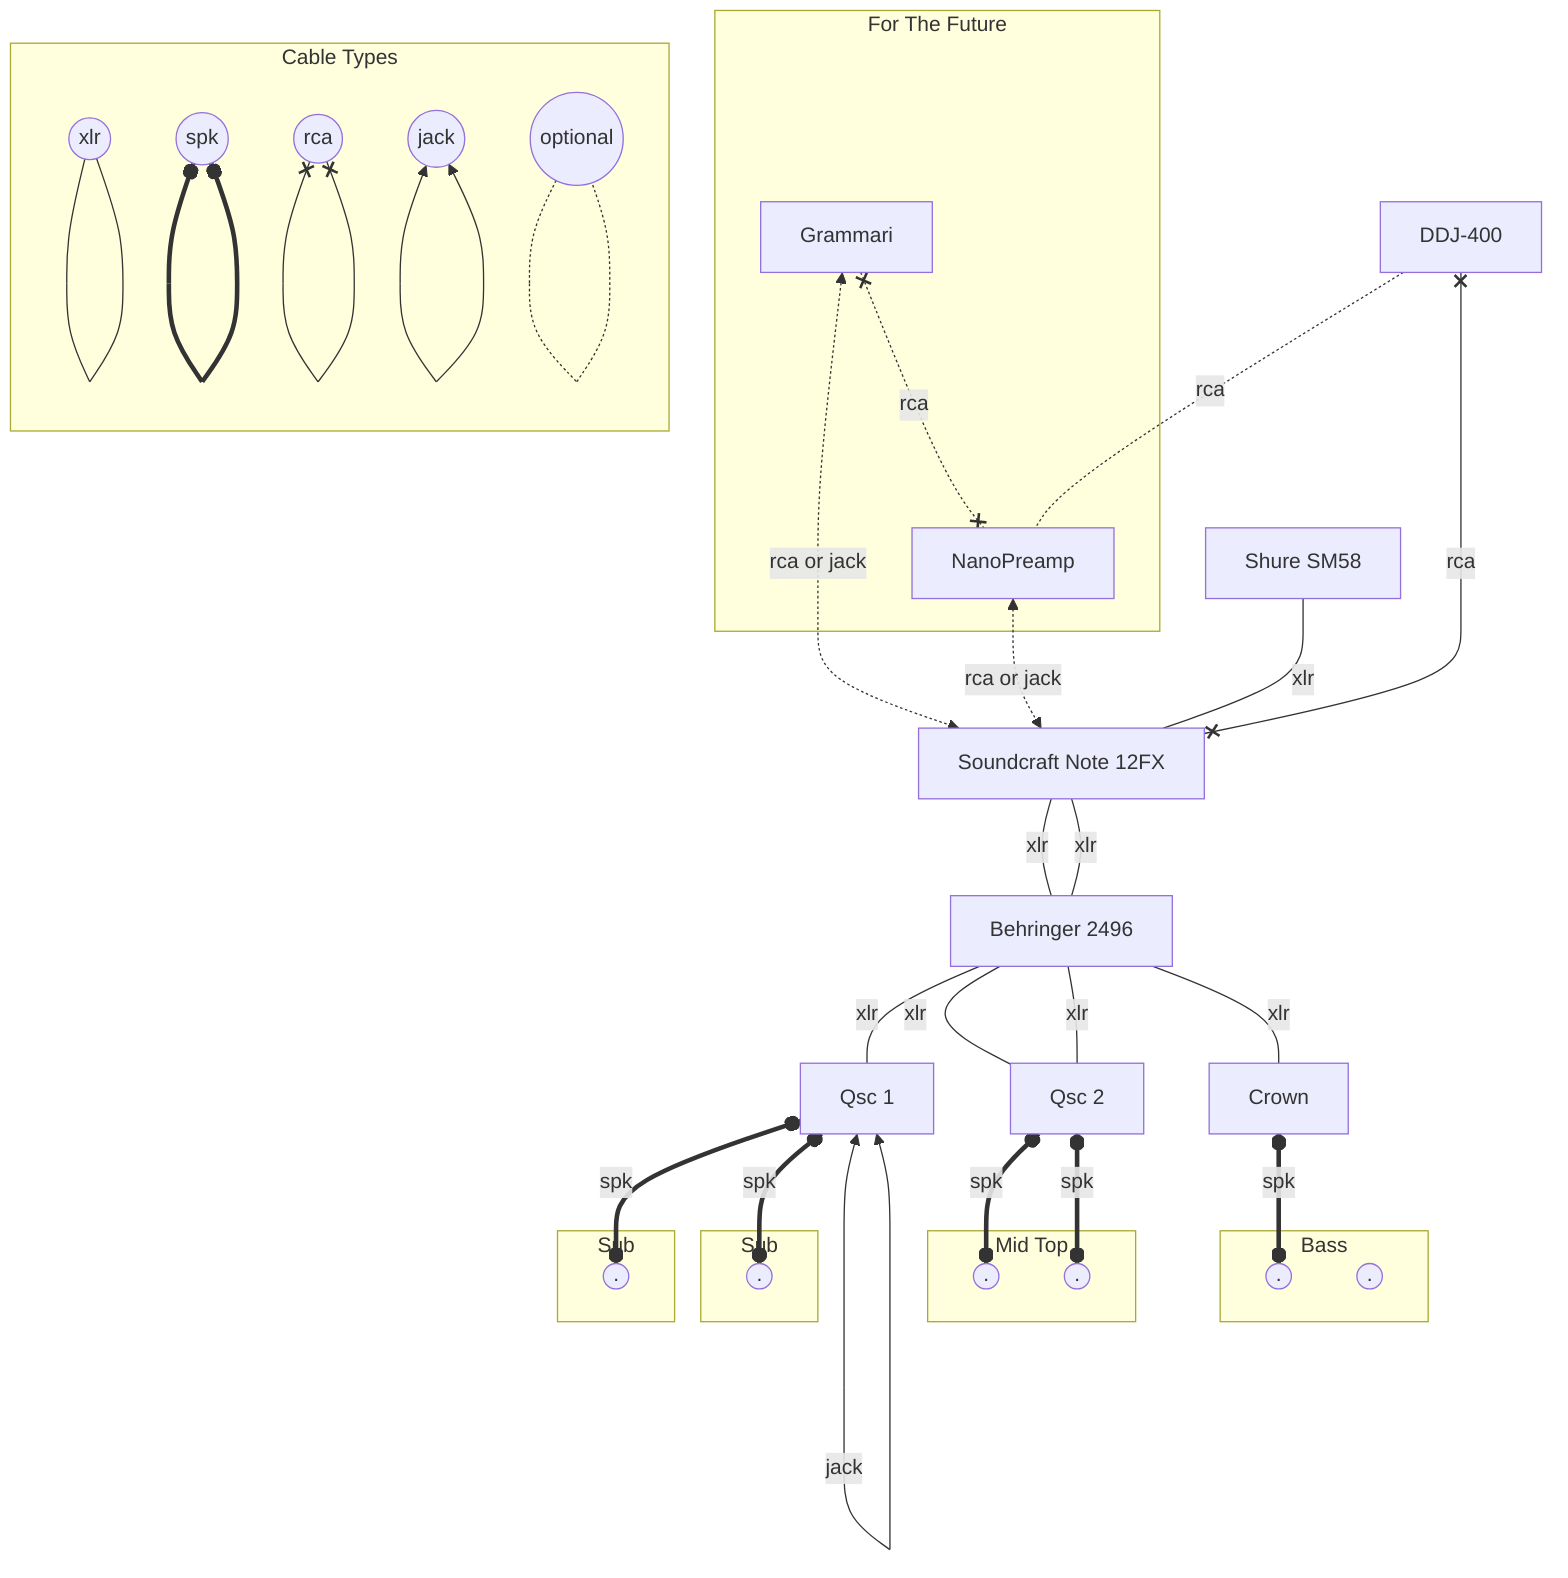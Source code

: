 flowchart TD
    subgraph speaker3[Mid Top]
        speaker3_spk1((.))
        speaker3_spk2((.))
    end

    subgraph speaker4[Bass]
        speaker4_spk1((.))
        speaker4_spk2((.))
    end

    subgraph speaker2[Sub]
        speaker2_spk1((.))
    end

    subgraph speaker1[Sub]
        speaker1_spk1((.))
    end

    subgraph extras[For The Future]
        vinyl[Grammari]
        preamp[NanoPreamp]
    end

    crossover[Behringer 2496]
    mixer[Soundcraft Note 12FX]
    amp1[Qsc 1]
    amp2[Qsc 2]
    amp3[Crown]
    microphone1[Shure SM58]
    controller[DDJ-400]

    mixer ---|xlr|crossover & crossover
    crossover ---|xlr| amp1
    crossover ---|xlr| amp2 & amp2
    crossover ---|xlr| amp3

    amp3 o==o|spk| speaker4_spk1
    amp1 o==o|spk| speaker1_spk1 & speaker2_spk1
    amp2 o==o|spk| speaker3_spk1 & speaker3_spk2

    microphone1 ---|xlr| mixer
    controller  x--x|rca| mixer
    controller -.-|rca| preamp

    amp1 <--->|jack| amp1
    preamp <-.->|rca or jack| mixer
    vinyl <-.->|rca or jack| mixer
    vinyl x-.-x|rca| preamp

    subgraph cabletypes[Cable Types]
        direction TB
        xlr((xlr))--- xlr
        spk((spk))o==ospk
        rca((rca))x--xrca
        jack((jack))<-->jack
        opt((optional))-.- opt
     end